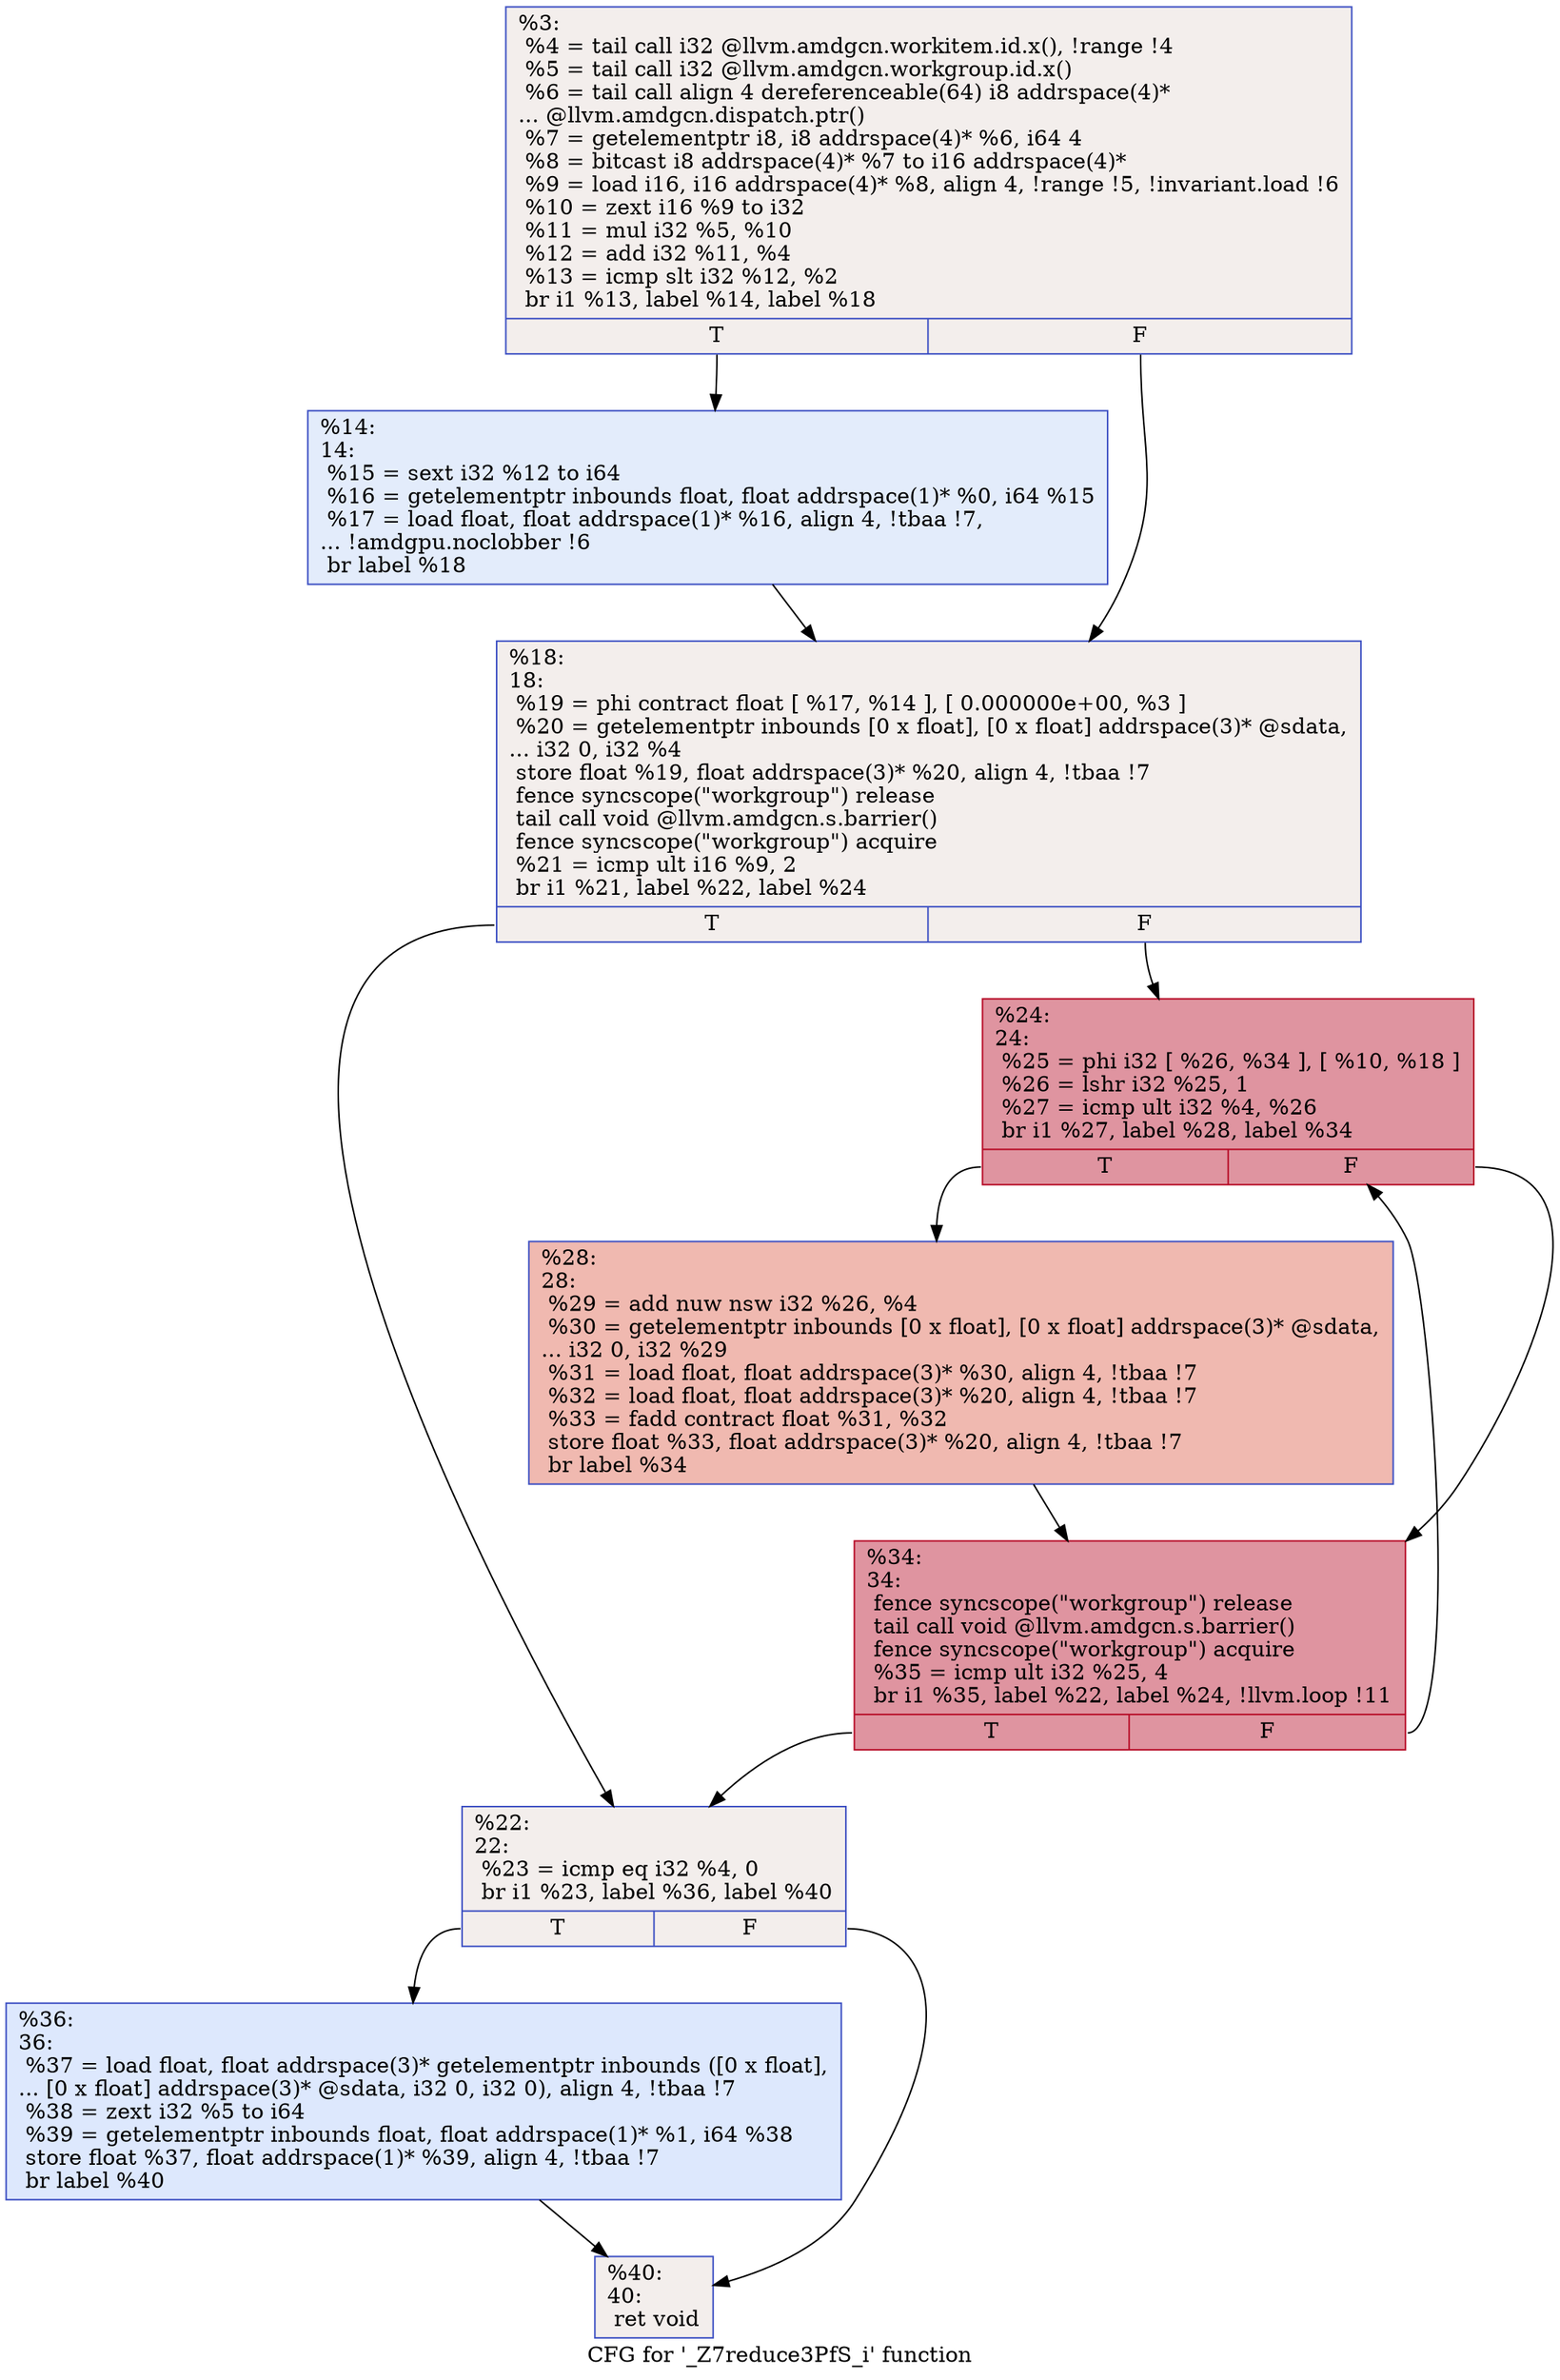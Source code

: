 digraph "CFG for '_Z7reduce3PfS_i' function" {
	label="CFG for '_Z7reduce3PfS_i' function";

	Node0x5a08e80 [shape=record,color="#3d50c3ff", style=filled, fillcolor="#e3d9d370",label="{%3:\l  %4 = tail call i32 @llvm.amdgcn.workitem.id.x(), !range !4\l  %5 = tail call i32 @llvm.amdgcn.workgroup.id.x()\l  %6 = tail call align 4 dereferenceable(64) i8 addrspace(4)*\l... @llvm.amdgcn.dispatch.ptr()\l  %7 = getelementptr i8, i8 addrspace(4)* %6, i64 4\l  %8 = bitcast i8 addrspace(4)* %7 to i16 addrspace(4)*\l  %9 = load i16, i16 addrspace(4)* %8, align 4, !range !5, !invariant.load !6\l  %10 = zext i16 %9 to i32\l  %11 = mul i32 %5, %10\l  %12 = add i32 %11, %4\l  %13 = icmp slt i32 %12, %2\l  br i1 %13, label %14, label %18\l|{<s0>T|<s1>F}}"];
	Node0x5a08e80:s0 -> Node0x5a09c20;
	Node0x5a08e80:s1 -> Node0x5a0ae20;
	Node0x5a09c20 [shape=record,color="#3d50c3ff", style=filled, fillcolor="#bfd3f670",label="{%14:\l14:                                               \l  %15 = sext i32 %12 to i64\l  %16 = getelementptr inbounds float, float addrspace(1)* %0, i64 %15\l  %17 = load float, float addrspace(1)* %16, align 4, !tbaa !7,\l... !amdgpu.noclobber !6\l  br label %18\l}"];
	Node0x5a09c20 -> Node0x5a0ae20;
	Node0x5a0ae20 [shape=record,color="#3d50c3ff", style=filled, fillcolor="#e3d9d370",label="{%18:\l18:                                               \l  %19 = phi contract float [ %17, %14 ], [ 0.000000e+00, %3 ]\l  %20 = getelementptr inbounds [0 x float], [0 x float] addrspace(3)* @sdata,\l... i32 0, i32 %4\l  store float %19, float addrspace(3)* %20, align 4, !tbaa !7\l  fence syncscope(\"workgroup\") release\l  tail call void @llvm.amdgcn.s.barrier()\l  fence syncscope(\"workgroup\") acquire\l  %21 = icmp ult i16 %9, 2\l  br i1 %21, label %22, label %24\l|{<s0>T|<s1>F}}"];
	Node0x5a0ae20:s0 -> Node0x5a0cf20;
	Node0x5a0ae20:s1 -> Node0x5a0cfb0;
	Node0x5a0cf20 [shape=record,color="#3d50c3ff", style=filled, fillcolor="#e3d9d370",label="{%22:\l22:                                               \l  %23 = icmp eq i32 %4, 0\l  br i1 %23, label %36, label %40\l|{<s0>T|<s1>F}}"];
	Node0x5a0cf20:s0 -> Node0x5a0d180;
	Node0x5a0cf20:s1 -> Node0x5a0d1d0;
	Node0x5a0cfb0 [shape=record,color="#b70d28ff", style=filled, fillcolor="#b70d2870",label="{%24:\l24:                                               \l  %25 = phi i32 [ %26, %34 ], [ %10, %18 ]\l  %26 = lshr i32 %25, 1\l  %27 = icmp ult i32 %4, %26\l  br i1 %27, label %28, label %34\l|{<s0>T|<s1>F}}"];
	Node0x5a0cfb0:s0 -> Node0x5a0d5d0;
	Node0x5a0cfb0:s1 -> Node0x5a0d340;
	Node0x5a0d5d0 [shape=record,color="#3d50c3ff", style=filled, fillcolor="#de614d70",label="{%28:\l28:                                               \l  %29 = add nuw nsw i32 %26, %4\l  %30 = getelementptr inbounds [0 x float], [0 x float] addrspace(3)* @sdata,\l... i32 0, i32 %29\l  %31 = load float, float addrspace(3)* %30, align 4, !tbaa !7\l  %32 = load float, float addrspace(3)* %20, align 4, !tbaa !7\l  %33 = fadd contract float %31, %32\l  store float %33, float addrspace(3)* %20, align 4, !tbaa !7\l  br label %34\l}"];
	Node0x5a0d5d0 -> Node0x5a0d340;
	Node0x5a0d340 [shape=record,color="#b70d28ff", style=filled, fillcolor="#b70d2870",label="{%34:\l34:                                               \l  fence syncscope(\"workgroup\") release\l  tail call void @llvm.amdgcn.s.barrier()\l  fence syncscope(\"workgroup\") acquire\l  %35 = icmp ult i32 %25, 4\l  br i1 %35, label %22, label %24, !llvm.loop !11\l|{<s0>T|<s1>F}}"];
	Node0x5a0d340:s0 -> Node0x5a0cf20;
	Node0x5a0d340:s1 -> Node0x5a0cfb0;
	Node0x5a0d180 [shape=record,color="#3d50c3ff", style=filled, fillcolor="#b2ccfb70",label="{%36:\l36:                                               \l  %37 = load float, float addrspace(3)* getelementptr inbounds ([0 x float],\l... [0 x float] addrspace(3)* @sdata, i32 0, i32 0), align 4, !tbaa !7\l  %38 = zext i32 %5 to i64\l  %39 = getelementptr inbounds float, float addrspace(1)* %1, i64 %38\l  store float %37, float addrspace(1)* %39, align 4, !tbaa !7\l  br label %40\l}"];
	Node0x5a0d180 -> Node0x5a0d1d0;
	Node0x5a0d1d0 [shape=record,color="#3d50c3ff", style=filled, fillcolor="#e3d9d370",label="{%40:\l40:                                               \l  ret void\l}"];
}
